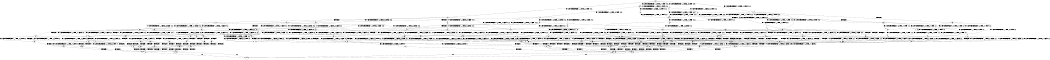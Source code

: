 digraph BCG {
size = "7, 10.5";
center = TRUE;
node [shape = circle];
0 [peripheries = 2];
0 -> 1 [label = "EX !0 !ATOMIC_EXCH_BRANCH (1, +0, FALSE, +0, 3, TRUE) !:0:1:2:"];
0 -> 2 [label = "EX !1 !ATOMIC_EXCH_BRANCH (1, +1, TRUE, +0, 2, TRUE) !:0:1:2:"];
0 -> 3 [label = "EX !2 !ATOMIC_EXCH_BRANCH (1, +0, TRUE, +0, 1, TRUE) !:0:1:2:"];
0 -> 4 [label = "EX !0 !ATOMIC_EXCH_BRANCH (1, +0, FALSE, +0, 3, TRUE) !:0:1:2:"];
1 -> 5 [label = "EX !2 !ATOMIC_EXCH_BRANCH (1, +0, TRUE, +0, 1, TRUE) !:0:1:2:"];
2 -> 6 [label = "EX !0 !ATOMIC_EXCH_BRANCH (1, +0, FALSE, +0, 3, FALSE) !:0:1:2:"];
2 -> 7 [label = "TERMINATE !1"];
2 -> 8 [label = "EX !2 !ATOMIC_EXCH_BRANCH (1, +0, TRUE, +0, 1, FALSE) !:0:1:2:"];
2 -> 9 [label = "EX !0 !ATOMIC_EXCH_BRANCH (1, +0, FALSE, +0, 3, FALSE) !:0:1:2:"];
3 -> 10 [label = "EX !0 !ATOMIC_EXCH_BRANCH (1, +0, FALSE, +0, 3, TRUE) !:0:1:2:"];
3 -> 11 [label = "EX !1 !ATOMIC_EXCH_BRANCH (1, +1, TRUE, +0, 2, TRUE) !:0:1:2:"];
3 -> 12 [label = "EX !0 !ATOMIC_EXCH_BRANCH (1, +0, FALSE, +0, 3, TRUE) !:0:1:2:"];
3 -> 3 [label = "EX !2 !ATOMIC_EXCH_BRANCH (1, +0, TRUE, +0, 1, TRUE) !:0:1:2:"];
4 -> 5 [label = "EX !2 !ATOMIC_EXCH_BRANCH (1, +0, TRUE, +0, 1, TRUE) !:0:1:2:"];
4 -> 13 [label = "TERMINATE !0"];
4 -> 14 [label = "EX !1 !ATOMIC_EXCH_BRANCH (1, +1, TRUE, +0, 2, TRUE) !:0:1:2:"];
4 -> 15 [label = "EX !2 !ATOMIC_EXCH_BRANCH (1, +0, TRUE, +0, 1, TRUE) !:0:1:2:"];
5 -> 16 [label = "EX !1 !ATOMIC_EXCH_BRANCH (1, +1, TRUE, +0, 2, TRUE) !:0:1:2:"];
6 -> 17 [label = "EX !0 !ATOMIC_EXCH_BRANCH (1, +1, TRUE, +0, 3, FALSE) !:0:1:2:"];
7 -> 18 [label = "EX !0 !ATOMIC_EXCH_BRANCH (1, +0, FALSE, +0, 3, FALSE) !:0:2:"];
7 -> 19 [label = "EX !2 !ATOMIC_EXCH_BRANCH (1, +0, TRUE, +0, 1, FALSE) !:0:2:"];
7 -> 20 [label = "EX !0 !ATOMIC_EXCH_BRANCH (1, +0, FALSE, +0, 3, FALSE) !:0:2:"];
8 -> 21 [label = "EX !0 !ATOMIC_EXCH_BRANCH (1, +0, FALSE, +0, 3, TRUE) !:0:1:2:"];
8 -> 22 [label = "TERMINATE !1"];
8 -> 23 [label = "TERMINATE !2"];
8 -> 24 [label = "EX !0 !ATOMIC_EXCH_BRANCH (1, +0, FALSE, +0, 3, TRUE) !:0:1:2:"];
9 -> 17 [label = "EX !0 !ATOMIC_EXCH_BRANCH (1, +1, TRUE, +0, 3, FALSE) !:0:1:2:"];
9 -> 25 [label = "TERMINATE !1"];
9 -> 26 [label = "EX !2 !ATOMIC_EXCH_BRANCH (1, +0, TRUE, +0, 1, FALSE) !:0:1:2:"];
9 -> 27 [label = "EX !0 !ATOMIC_EXCH_BRANCH (1, +1, TRUE, +0, 3, FALSE) !:0:1:2:"];
10 -> 5 [label = "EX !2 !ATOMIC_EXCH_BRANCH (1, +0, TRUE, +0, 1, TRUE) !:0:1:2:"];
11 -> 28 [label = "EX !2 !ATOMIC_EXCH_BRANCH (1, +0, TRUE, +0, 1, FALSE) !:0:1:2:"];
11 -> 29 [label = "TERMINATE !1"];
11 -> 30 [label = "EX !0 !ATOMIC_EXCH_BRANCH (1, +0, FALSE, +0, 3, FALSE) !:0:1:2:"];
11 -> 8 [label = "EX !2 !ATOMIC_EXCH_BRANCH (1, +0, TRUE, +0, 1, FALSE) !:0:1:2:"];
12 -> 5 [label = "EX !2 !ATOMIC_EXCH_BRANCH (1, +0, TRUE, +0, 1, TRUE) !:0:1:2:"];
12 -> 31 [label = "TERMINATE !0"];
12 -> 32 [label = "EX !1 !ATOMIC_EXCH_BRANCH (1, +1, TRUE, +0, 2, TRUE) !:0:1:2:"];
12 -> 15 [label = "EX !2 !ATOMIC_EXCH_BRANCH (1, +0, TRUE, +0, 1, TRUE) !:0:1:2:"];
13 -> 33 [label = "EX !2 !ATOMIC_EXCH_BRANCH (1, +0, TRUE, +0, 1, TRUE) !:1:2:"];
13 -> 34 [label = "EX !1 !ATOMIC_EXCH_BRANCH (1, +1, TRUE, +0, 2, TRUE) !:1:2:"];
13 -> 35 [label = "EX !2 !ATOMIC_EXCH_BRANCH (1, +0, TRUE, +0, 1, TRUE) !:1:2:"];
14 -> 36 [label = "EX !2 !ATOMIC_EXCH_BRANCH (1, +0, TRUE, +0, 1, FALSE) !:0:1:2:"];
14 -> 37 [label = "TERMINATE !1"];
14 -> 38 [label = "TERMINATE !0"];
14 -> 39 [label = "EX !2 !ATOMIC_EXCH_BRANCH (1, +0, TRUE, +0, 1, FALSE) !:0:1:2:"];
15 -> 16 [label = "EX !1 !ATOMIC_EXCH_BRANCH (1, +1, TRUE, +0, 2, TRUE) !:0:1:2:"];
15 -> 31 [label = "TERMINATE !0"];
15 -> 32 [label = "EX !1 !ATOMIC_EXCH_BRANCH (1, +1, TRUE, +0, 2, TRUE) !:0:1:2:"];
15 -> 15 [label = "EX !2 !ATOMIC_EXCH_BRANCH (1, +0, TRUE, +0, 1, TRUE) !:0:1:2:"];
16 -> 36 [label = "EX !2 !ATOMIC_EXCH_BRANCH (1, +0, TRUE, +0, 1, FALSE) !:0:1:2:"];
17 -> 36 [label = "EX !2 !ATOMIC_EXCH_BRANCH (1, +0, TRUE, +0, 1, FALSE) !:0:1:2:"];
18 -> 40 [label = "EX !0 !ATOMIC_EXCH_BRANCH (1, +1, TRUE, +0, 3, FALSE) !:0:2:"];
19 -> 41 [label = "EX !0 !ATOMIC_EXCH_BRANCH (1, +0, FALSE, +0, 3, TRUE) !:0:2:"];
19 -> 42 [label = "TERMINATE !2"];
19 -> 43 [label = "EX !0 !ATOMIC_EXCH_BRANCH (1, +0, FALSE, +0, 3, TRUE) !:0:2:"];
20 -> 40 [label = "EX !0 !ATOMIC_EXCH_BRANCH (1, +1, TRUE, +0, 3, FALSE) !:0:2:"];
20 -> 44 [label = "EX !2 !ATOMIC_EXCH_BRANCH (1, +0, TRUE, +0, 1, FALSE) !:0:2:"];
20 -> 45 [label = "EX !0 !ATOMIC_EXCH_BRANCH (1, +1, TRUE, +0, 3, FALSE) !:0:2:"];
21 -> 46 [label = "TERMINATE !0"];
22 -> 41 [label = "EX !0 !ATOMIC_EXCH_BRANCH (1, +0, FALSE, +0, 3, TRUE) !:0:2:"];
22 -> 42 [label = "TERMINATE !2"];
22 -> 43 [label = "EX !0 !ATOMIC_EXCH_BRANCH (1, +0, FALSE, +0, 3, TRUE) !:0:2:"];
23 -> 47 [label = "EX !0 !ATOMIC_EXCH_BRANCH (1, +0, FALSE, +0, 3, TRUE) !:0:1:"];
23 -> 42 [label = "TERMINATE !1"];
23 -> 48 [label = "EX !0 !ATOMIC_EXCH_BRANCH (1, +0, FALSE, +0, 3, TRUE) !:0:1:"];
24 -> 46 [label = "TERMINATE !0"];
24 -> 49 [label = "TERMINATE !1"];
24 -> 50 [label = "TERMINATE !2"];
24 -> 51 [label = "TERMINATE !0"];
25 -> 40 [label = "EX !0 !ATOMIC_EXCH_BRANCH (1, +1, TRUE, +0, 3, FALSE) !:0:2:"];
25 -> 44 [label = "EX !2 !ATOMIC_EXCH_BRANCH (1, +0, TRUE, +0, 1, FALSE) !:0:2:"];
25 -> 45 [label = "EX !0 !ATOMIC_EXCH_BRANCH (1, +1, TRUE, +0, 3, FALSE) !:0:2:"];
26 -> 52 [label = "EX !0 !ATOMIC_EXCH_BRANCH (1, +1, TRUE, +0, 3, TRUE) !:0:1:2:"];
26 -> 53 [label = "TERMINATE !1"];
26 -> 54 [label = "TERMINATE !2"];
26 -> 55 [label = "EX !0 !ATOMIC_EXCH_BRANCH (1, +1, TRUE, +0, 3, TRUE) !:0:1:2:"];
27 -> 36 [label = "EX !2 !ATOMIC_EXCH_BRANCH (1, +0, TRUE, +0, 1, FALSE) !:0:1:2:"];
27 -> 37 [label = "TERMINATE !1"];
27 -> 38 [label = "TERMINATE !0"];
27 -> 39 [label = "EX !2 !ATOMIC_EXCH_BRANCH (1, +0, TRUE, +0, 1, FALSE) !:0:1:2:"];
28 -> 21 [label = "EX !0 !ATOMIC_EXCH_BRANCH (1, +0, FALSE, +0, 3, TRUE) !:0:1:2:"];
29 -> 56 [label = "EX !2 !ATOMIC_EXCH_BRANCH (1, +0, TRUE, +0, 1, FALSE) !:0:2:"];
29 -> 57 [label = "EX !0 !ATOMIC_EXCH_BRANCH (1, +0, FALSE, +0, 3, FALSE) !:0:2:"];
29 -> 19 [label = "EX !2 !ATOMIC_EXCH_BRANCH (1, +0, TRUE, +0, 1, FALSE) !:0:2:"];
30 -> 58 [label = "EX !0 !ATOMIC_EXCH_BRANCH (1, +1, TRUE, +0, 3, FALSE) !:0:1:2:"];
30 -> 59 [label = "TERMINATE !1"];
30 -> 26 [label = "EX !2 !ATOMIC_EXCH_BRANCH (1, +0, TRUE, +0, 1, FALSE) !:0:1:2:"];
30 -> 60 [label = "EX !0 !ATOMIC_EXCH_BRANCH (1, +1, TRUE, +0, 3, FALSE) !:0:1:2:"];
31 -> 33 [label = "EX !2 !ATOMIC_EXCH_BRANCH (1, +0, TRUE, +0, 1, TRUE) !:1:2:"];
31 -> 61 [label = "EX !1 !ATOMIC_EXCH_BRANCH (1, +1, TRUE, +0, 2, TRUE) !:1:2:"];
31 -> 35 [label = "EX !2 !ATOMIC_EXCH_BRANCH (1, +0, TRUE, +0, 1, TRUE) !:1:2:"];
32 -> 36 [label = "EX !2 !ATOMIC_EXCH_BRANCH (1, +0, TRUE, +0, 1, FALSE) !:0:1:2:"];
32 -> 62 [label = "TERMINATE !1"];
32 -> 63 [label = "TERMINATE !0"];
32 -> 39 [label = "EX !2 !ATOMIC_EXCH_BRANCH (1, +0, TRUE, +0, 1, FALSE) !:0:1:2:"];
33 -> 64 [label = "EX !1 !ATOMIC_EXCH_BRANCH (1, +1, TRUE, +0, 2, TRUE) !:1:2:"];
34 -> 65 [label = "EX !2 !ATOMIC_EXCH_BRANCH (1, +0, TRUE, +0, 1, FALSE) !:1:2:"];
34 -> 66 [label = "TERMINATE !1"];
34 -> 67 [label = "EX !2 !ATOMIC_EXCH_BRANCH (1, +0, TRUE, +0, 1, FALSE) !:1:2:"];
35 -> 64 [label = "EX !1 !ATOMIC_EXCH_BRANCH (1, +1, TRUE, +0, 2, TRUE) !:1:2:"];
35 -> 61 [label = "EX !1 !ATOMIC_EXCH_BRANCH (1, +1, TRUE, +0, 2, TRUE) !:1:2:"];
35 -> 35 [label = "EX !2 !ATOMIC_EXCH_BRANCH (1, +0, TRUE, +0, 1, TRUE) !:1:2:"];
36 -> 46 [label = "TERMINATE !0"];
37 -> 68 [label = "EX !2 !ATOMIC_EXCH_BRANCH (1, +0, TRUE, +0, 1, FALSE) !:0:2:"];
37 -> 66 [label = "TERMINATE !0"];
37 -> 69 [label = "EX !2 !ATOMIC_EXCH_BRANCH (1, +0, TRUE, +0, 1, FALSE) !:0:2:"];
38 -> 65 [label = "EX !2 !ATOMIC_EXCH_BRANCH (1, +0, TRUE, +0, 1, FALSE) !:1:2:"];
38 -> 66 [label = "TERMINATE !1"];
38 -> 67 [label = "EX !2 !ATOMIC_EXCH_BRANCH (1, +0, TRUE, +0, 1, FALSE) !:1:2:"];
39 -> 46 [label = "TERMINATE !0"];
39 -> 49 [label = "TERMINATE !1"];
39 -> 50 [label = "TERMINATE !2"];
39 -> 51 [label = "TERMINATE !0"];
40 -> 68 [label = "EX !2 !ATOMIC_EXCH_BRANCH (1, +0, TRUE, +0, 1, FALSE) !:0:2:"];
41 -> 70 [label = "TERMINATE !0"];
42 -> 71 [label = "EX !0 !ATOMIC_EXCH_BRANCH (1, +0, FALSE, +0, 3, TRUE) !:0:"];
42 -> 72 [label = "EX !0 !ATOMIC_EXCH_BRANCH (1, +0, FALSE, +0, 3, TRUE) !:0:"];
43 -> 70 [label = "TERMINATE !0"];
43 -> 73 [label = "TERMINATE !2"];
43 -> 74 [label = "TERMINATE !0"];
44 -> 75 [label = "EX !0 !ATOMIC_EXCH_BRANCH (1, +1, TRUE, +0, 3, TRUE) !:0:2:"];
44 -> 76 [label = "TERMINATE !2"];
44 -> 77 [label = "EX !0 !ATOMIC_EXCH_BRANCH (1, +1, TRUE, +0, 3, TRUE) !:0:2:"];
45 -> 68 [label = "EX !2 !ATOMIC_EXCH_BRANCH (1, +0, TRUE, +0, 1, FALSE) !:0:2:"];
45 -> 66 [label = "TERMINATE !0"];
45 -> 69 [label = "EX !2 !ATOMIC_EXCH_BRANCH (1, +0, TRUE, +0, 1, FALSE) !:0:2:"];
46 -> 78 [label = "TERMINATE !2"];
47 -> 78 [label = "TERMINATE !0"];
48 -> 78 [label = "TERMINATE !0"];
48 -> 73 [label = "TERMINATE !1"];
48 -> 79 [label = "TERMINATE !0"];
49 -> 70 [label = "TERMINATE !0"];
49 -> 73 [label = "TERMINATE !2"];
49 -> 74 [label = "TERMINATE !0"];
50 -> 78 [label = "TERMINATE !0"];
50 -> 73 [label = "TERMINATE !1"];
50 -> 79 [label = "TERMINATE !0"];
51 -> 78 [label = "TERMINATE !2"];
51 -> 74 [label = "TERMINATE !1"];
51 -> 79 [label = "TERMINATE !2"];
52 -> 80 [label = "TERMINATE !0"];
53 -> 75 [label = "EX !0 !ATOMIC_EXCH_BRANCH (1, +1, TRUE, +0, 3, TRUE) !:0:2:"];
53 -> 76 [label = "TERMINATE !2"];
53 -> 77 [label = "EX !0 !ATOMIC_EXCH_BRANCH (1, +1, TRUE, +0, 3, TRUE) !:0:2:"];
54 -> 81 [label = "EX !0 !ATOMIC_EXCH_BRANCH (1, +1, TRUE, +0, 3, TRUE) !:0:1:"];
54 -> 76 [label = "TERMINATE !1"];
54 -> 82 [label = "EX !0 !ATOMIC_EXCH_BRANCH (1, +1, TRUE, +0, 3, TRUE) !:0:1:"];
55 -> 80 [label = "TERMINATE !0"];
55 -> 83 [label = "TERMINATE !1"];
55 -> 84 [label = "TERMINATE !2"];
55 -> 85 [label = "TERMINATE !0"];
56 -> 41 [label = "EX !0 !ATOMIC_EXCH_BRANCH (1, +0, FALSE, +0, 3, TRUE) !:0:2:"];
57 -> 86 [label = "EX !0 !ATOMIC_EXCH_BRANCH (1, +1, TRUE, +0, 3, FALSE) !:0:2:"];
57 -> 44 [label = "EX !2 !ATOMIC_EXCH_BRANCH (1, +0, TRUE, +0, 1, FALSE) !:0:2:"];
57 -> 87 [label = "EX !0 !ATOMIC_EXCH_BRANCH (1, +1, TRUE, +0, 3, FALSE) !:0:2:"];
58 -> 36 [label = "EX !2 !ATOMIC_EXCH_BRANCH (1, +0, TRUE, +0, 1, FALSE) !:0:1:2:"];
59 -> 86 [label = "EX !0 !ATOMIC_EXCH_BRANCH (1, +1, TRUE, +0, 3, FALSE) !:0:2:"];
59 -> 44 [label = "EX !2 !ATOMIC_EXCH_BRANCH (1, +0, TRUE, +0, 1, FALSE) !:0:2:"];
59 -> 87 [label = "EX !0 !ATOMIC_EXCH_BRANCH (1, +1, TRUE, +0, 3, FALSE) !:0:2:"];
60 -> 36 [label = "EX !2 !ATOMIC_EXCH_BRANCH (1, +0, TRUE, +0, 1, FALSE) !:0:1:2:"];
60 -> 62 [label = "TERMINATE !1"];
60 -> 63 [label = "TERMINATE !0"];
60 -> 39 [label = "EX !2 !ATOMIC_EXCH_BRANCH (1, +0, TRUE, +0, 1, FALSE) !:0:1:2:"];
61 -> 65 [label = "EX !2 !ATOMIC_EXCH_BRANCH (1, +0, TRUE, +0, 1, FALSE) !:1:2:"];
61 -> 88 [label = "TERMINATE !1"];
61 -> 67 [label = "EX !2 !ATOMIC_EXCH_BRANCH (1, +0, TRUE, +0, 1, FALSE) !:1:2:"];
62 -> 68 [label = "EX !2 !ATOMIC_EXCH_BRANCH (1, +0, TRUE, +0, 1, FALSE) !:0:2:"];
62 -> 88 [label = "TERMINATE !0"];
62 -> 69 [label = "EX !2 !ATOMIC_EXCH_BRANCH (1, +0, TRUE, +0, 1, FALSE) !:0:2:"];
63 -> 65 [label = "EX !2 !ATOMIC_EXCH_BRANCH (1, +0, TRUE, +0, 1, FALSE) !:1:2:"];
63 -> 88 [label = "TERMINATE !1"];
63 -> 67 [label = "EX !2 !ATOMIC_EXCH_BRANCH (1, +0, TRUE, +0, 1, FALSE) !:1:2:"];
64 -> 65 [label = "EX !2 !ATOMIC_EXCH_BRANCH (1, +0, TRUE, +0, 1, FALSE) !:1:2:"];
65 -> 78 [label = "TERMINATE !2"];
66 -> 89 [label = "EX !2 !ATOMIC_EXCH_BRANCH (1, +0, TRUE, +0, 1, FALSE) !:2:"];
66 -> 90 [label = "EX !2 !ATOMIC_EXCH_BRANCH (1, +0, TRUE, +0, 1, FALSE) !:2:"];
67 -> 78 [label = "TERMINATE !2"];
67 -> 74 [label = "TERMINATE !1"];
67 -> 79 [label = "TERMINATE !2"];
68 -> 70 [label = "TERMINATE !0"];
69 -> 70 [label = "TERMINATE !0"];
69 -> 73 [label = "TERMINATE !2"];
69 -> 74 [label = "TERMINATE !0"];
70 -> 91 [label = "TERMINATE !2"];
71 -> 91 [label = "TERMINATE !0"];
72 -> 91 [label = "TERMINATE !0"];
72 -> 92 [label = "TERMINATE !0"];
73 -> 91 [label = "TERMINATE !0"];
73 -> 92 [label = "TERMINATE !0"];
74 -> 91 [label = "TERMINATE !2"];
74 -> 92 [label = "TERMINATE !2"];
75 -> 93 [label = "TERMINATE !0"];
76 -> 94 [label = "EX !0 !ATOMIC_EXCH_BRANCH (1, +1, TRUE, +0, 3, TRUE) !:0:"];
76 -> 95 [label = "EX !0 !ATOMIC_EXCH_BRANCH (1, +1, TRUE, +0, 3, TRUE) !:0:"];
77 -> 93 [label = "TERMINATE !0"];
77 -> 96 [label = "TERMINATE !2"];
77 -> 97 [label = "TERMINATE !0"];
78 -> 91 [label = "TERMINATE !1"];
79 -> 91 [label = "TERMINATE !1"];
79 -> 92 [label = "TERMINATE !1"];
80 -> 98 [label = "TERMINATE !2"];
81 -> 98 [label = "TERMINATE !0"];
82 -> 98 [label = "TERMINATE !0"];
82 -> 96 [label = "TERMINATE !1"];
82 -> 99 [label = "TERMINATE !0"];
83 -> 93 [label = "TERMINATE !0"];
83 -> 96 [label = "TERMINATE !2"];
83 -> 97 [label = "TERMINATE !0"];
84 -> 98 [label = "TERMINATE !0"];
84 -> 96 [label = "TERMINATE !1"];
84 -> 99 [label = "TERMINATE !0"];
85 -> 98 [label = "TERMINATE !2"];
85 -> 97 [label = "TERMINATE !1"];
85 -> 99 [label = "TERMINATE !2"];
86 -> 68 [label = "EX !2 !ATOMIC_EXCH_BRANCH (1, +0, TRUE, +0, 1, FALSE) !:0:2:"];
87 -> 68 [label = "EX !2 !ATOMIC_EXCH_BRANCH (1, +0, TRUE, +0, 1, FALSE) !:0:2:"];
87 -> 88 [label = "TERMINATE !0"];
87 -> 69 [label = "EX !2 !ATOMIC_EXCH_BRANCH (1, +0, TRUE, +0, 1, FALSE) !:0:2:"];
88 -> 89 [label = "EX !2 !ATOMIC_EXCH_BRANCH (1, +0, TRUE, +0, 1, FALSE) !:2:"];
88 -> 90 [label = "EX !2 !ATOMIC_EXCH_BRANCH (1, +0, TRUE, +0, 1, FALSE) !:2:"];
89 -> 91 [label = "TERMINATE !2"];
90 -> 91 [label = "TERMINATE !2"];
90 -> 92 [label = "TERMINATE !2"];
91 -> 100 [label = "exit"];
92 -> 100 [label = "exit"];
93 -> 101 [label = "TERMINATE !2"];
94 -> 101 [label = "TERMINATE !0"];
95 -> 101 [label = "TERMINATE !0"];
95 -> 102 [label = "TERMINATE !0"];
96 -> 101 [label = "TERMINATE !0"];
96 -> 102 [label = "TERMINATE !0"];
97 -> 101 [label = "TERMINATE !2"];
97 -> 102 [label = "TERMINATE !2"];
98 -> 101 [label = "TERMINATE !1"];
99 -> 101 [label = "TERMINATE !1"];
99 -> 102 [label = "TERMINATE !1"];
101 -> 100 [label = "exit"];
102 -> 100 [label = "exit"];
}
